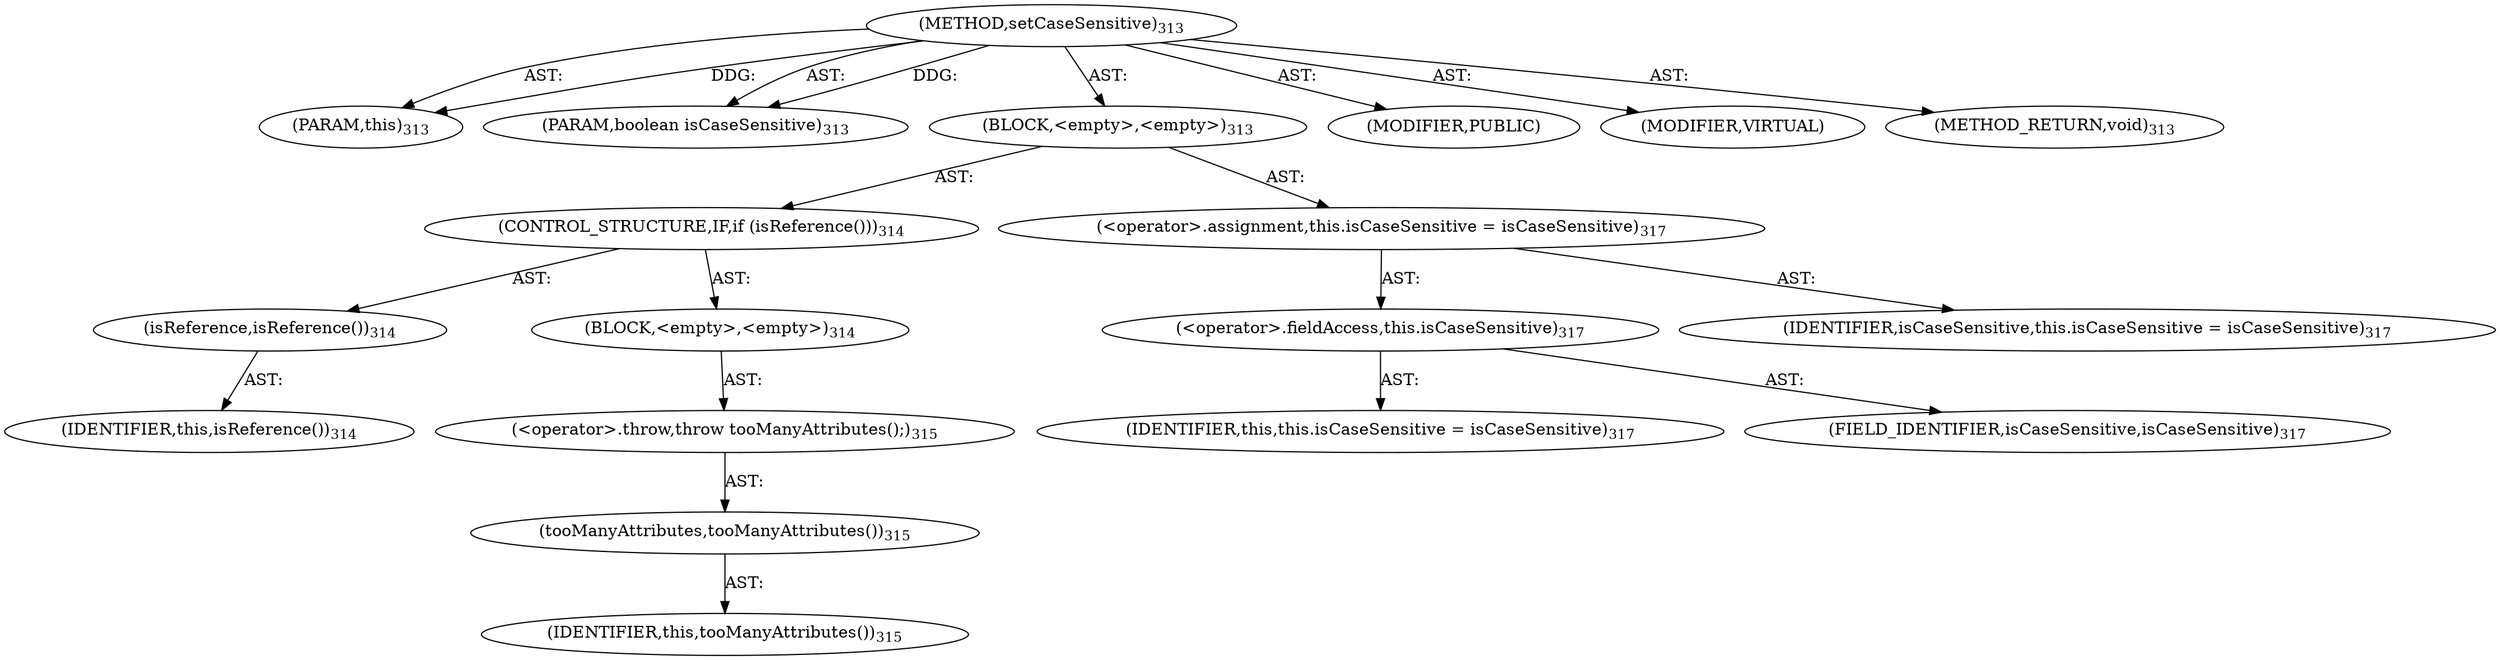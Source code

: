 digraph "setCaseSensitive" {  
"111669149712" [label = <(METHOD,setCaseSensitive)<SUB>313</SUB>> ]
"115964117006" [label = <(PARAM,this)<SUB>313</SUB>> ]
"115964117052" [label = <(PARAM,boolean isCaseSensitive)<SUB>313</SUB>> ]
"25769803808" [label = <(BLOCK,&lt;empty&gt;,&lt;empty&gt;)<SUB>313</SUB>> ]
"47244640272" [label = <(CONTROL_STRUCTURE,IF,if (isReference()))<SUB>314</SUB>> ]
"30064771228" [label = <(isReference,isReference())<SUB>314</SUB>> ]
"68719476770" [label = <(IDENTIFIER,this,isReference())<SUB>314</SUB>> ]
"25769803809" [label = <(BLOCK,&lt;empty&gt;,&lt;empty&gt;)<SUB>314</SUB>> ]
"30064771229" [label = <(&lt;operator&gt;.throw,throw tooManyAttributes();)<SUB>315</SUB>> ]
"30064771230" [label = <(tooManyAttributes,tooManyAttributes())<SUB>315</SUB>> ]
"68719476771" [label = <(IDENTIFIER,this,tooManyAttributes())<SUB>315</SUB>> ]
"30064771231" [label = <(&lt;operator&gt;.assignment,this.isCaseSensitive = isCaseSensitive)<SUB>317</SUB>> ]
"30064771232" [label = <(&lt;operator&gt;.fieldAccess,this.isCaseSensitive)<SUB>317</SUB>> ]
"68719476772" [label = <(IDENTIFIER,this,this.isCaseSensitive = isCaseSensitive)<SUB>317</SUB>> ]
"55834574896" [label = <(FIELD_IDENTIFIER,isCaseSensitive,isCaseSensitive)<SUB>317</SUB>> ]
"68719476910" [label = <(IDENTIFIER,isCaseSensitive,this.isCaseSensitive = isCaseSensitive)<SUB>317</SUB>> ]
"133143986215" [label = <(MODIFIER,PUBLIC)> ]
"133143986216" [label = <(MODIFIER,VIRTUAL)> ]
"128849018896" [label = <(METHOD_RETURN,void)<SUB>313</SUB>> ]
  "111669149712" -> "115964117006"  [ label = "AST: "] 
  "111669149712" -> "115964117052"  [ label = "AST: "] 
  "111669149712" -> "25769803808"  [ label = "AST: "] 
  "111669149712" -> "133143986215"  [ label = "AST: "] 
  "111669149712" -> "133143986216"  [ label = "AST: "] 
  "111669149712" -> "128849018896"  [ label = "AST: "] 
  "25769803808" -> "47244640272"  [ label = "AST: "] 
  "25769803808" -> "30064771231"  [ label = "AST: "] 
  "47244640272" -> "30064771228"  [ label = "AST: "] 
  "47244640272" -> "25769803809"  [ label = "AST: "] 
  "30064771228" -> "68719476770"  [ label = "AST: "] 
  "25769803809" -> "30064771229"  [ label = "AST: "] 
  "30064771229" -> "30064771230"  [ label = "AST: "] 
  "30064771230" -> "68719476771"  [ label = "AST: "] 
  "30064771231" -> "30064771232"  [ label = "AST: "] 
  "30064771231" -> "68719476910"  [ label = "AST: "] 
  "30064771232" -> "68719476772"  [ label = "AST: "] 
  "30064771232" -> "55834574896"  [ label = "AST: "] 
  "111669149712" -> "115964117006"  [ label = "DDG: "] 
  "111669149712" -> "115964117052"  [ label = "DDG: "] 
}
